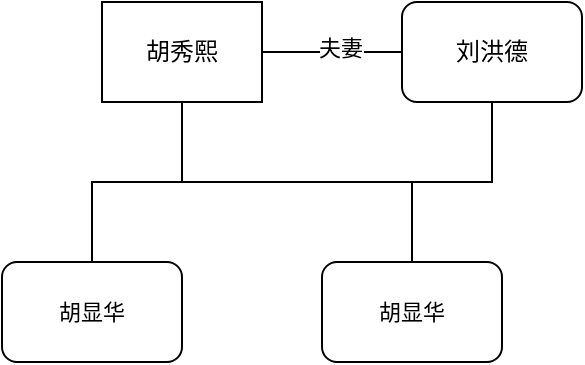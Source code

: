<mxfile version="28.2.7">
  <diagram name="第 1 页" id="LvuwR0kWL1oFxmLDKmuF">
    <mxGraphModel dx="1554" dy="858" grid="1" gridSize="10" guides="1" tooltips="1" connect="1" arrows="1" fold="1" page="1" pageScale="1" pageWidth="827" pageHeight="1169" math="0" shadow="0">
      <root>
        <mxCell id="0" />
        <mxCell id="1" parent="0" />
        <mxCell id="Eq9DRTTV88kCnqYg8ReQ-4" style="edgeStyle=orthogonalEdgeStyle;rounded=0;orthogonalLoop=1;jettySize=auto;html=1;exitX=1;exitY=0.5;exitDx=0;exitDy=0;endArrow=none;endFill=0;" edge="1" parent="1" source="Eq9DRTTV88kCnqYg8ReQ-6" target="Eq9DRTTV88kCnqYg8ReQ-7">
          <mxGeometry relative="1" as="geometry" />
        </mxCell>
        <mxCell id="Eq9DRTTV88kCnqYg8ReQ-5" value="夫妻" style="edgeLabel;html=1;align=center;verticalAlign=middle;resizable=0;points=[];" vertex="1" connectable="0" parent="Eq9DRTTV88kCnqYg8ReQ-4">
          <mxGeometry x="0.096" y="2" relative="1" as="geometry">
            <mxPoint as="offset" />
          </mxGeometry>
        </mxCell>
        <mxCell id="Eq9DRTTV88kCnqYg8ReQ-18" style="edgeStyle=orthogonalEdgeStyle;shape=connector;rounded=0;orthogonalLoop=1;jettySize=auto;html=1;exitX=0.5;exitY=1;exitDx=0;exitDy=0;strokeColor=default;align=center;verticalAlign=middle;fontFamily=Helvetica;fontSize=11;fontColor=default;labelBackgroundColor=default;endArrow=none;endFill=0;" edge="1" parent="1" source="Eq9DRTTV88kCnqYg8ReQ-6" target="Eq9DRTTV88kCnqYg8ReQ-17">
          <mxGeometry relative="1" as="geometry" />
        </mxCell>
        <mxCell id="Eq9DRTTV88kCnqYg8ReQ-21" style="edgeStyle=orthogonalEdgeStyle;shape=connector;rounded=0;orthogonalLoop=1;jettySize=auto;html=1;exitX=0.5;exitY=1;exitDx=0;exitDy=0;strokeColor=default;align=center;verticalAlign=middle;fontFamily=Helvetica;fontSize=11;fontColor=default;labelBackgroundColor=default;endArrow=none;endFill=0;" edge="1" parent="1" source="Eq9DRTTV88kCnqYg8ReQ-6" target="Eq9DRTTV88kCnqYg8ReQ-20">
          <mxGeometry relative="1" as="geometry" />
        </mxCell>
        <mxCell id="Eq9DRTTV88kCnqYg8ReQ-6" value="胡秀熙" style="rounded=0;whiteSpace=wrap;html=1;" vertex="1" parent="1">
          <mxGeometry x="230" y="140" width="80" height="50" as="geometry" />
        </mxCell>
        <mxCell id="Eq9DRTTV88kCnqYg8ReQ-19" style="edgeStyle=orthogonalEdgeStyle;shape=connector;rounded=0;orthogonalLoop=1;jettySize=auto;html=1;exitX=0.5;exitY=1;exitDx=0;exitDy=0;entryX=0.5;entryY=0;entryDx=0;entryDy=0;strokeColor=default;align=center;verticalAlign=middle;fontFamily=Helvetica;fontSize=11;fontColor=default;labelBackgroundColor=default;endArrow=none;endFill=0;" edge="1" parent="1" source="Eq9DRTTV88kCnqYg8ReQ-7" target="Eq9DRTTV88kCnqYg8ReQ-17">
          <mxGeometry relative="1" as="geometry" />
        </mxCell>
        <mxCell id="Eq9DRTTV88kCnqYg8ReQ-7" value="刘洪德" style="rounded=1;whiteSpace=wrap;html=1;" vertex="1" parent="1">
          <mxGeometry x="380" y="140" width="90" height="50" as="geometry" />
        </mxCell>
        <mxCell id="Eq9DRTTV88kCnqYg8ReQ-17" value="胡显华" style="rounded=1;whiteSpace=wrap;html=1;fontFamily=Helvetica;fontSize=11;fontColor=default;labelBackgroundColor=default;" vertex="1" parent="1">
          <mxGeometry x="340" y="270" width="90" height="50" as="geometry" />
        </mxCell>
        <mxCell id="Eq9DRTTV88kCnqYg8ReQ-20" value="胡显华" style="rounded=1;whiteSpace=wrap;html=1;fontFamily=Helvetica;fontSize=11;fontColor=default;labelBackgroundColor=default;" vertex="1" parent="1">
          <mxGeometry x="180" y="270" width="90" height="50" as="geometry" />
        </mxCell>
      </root>
    </mxGraphModel>
  </diagram>
</mxfile>
